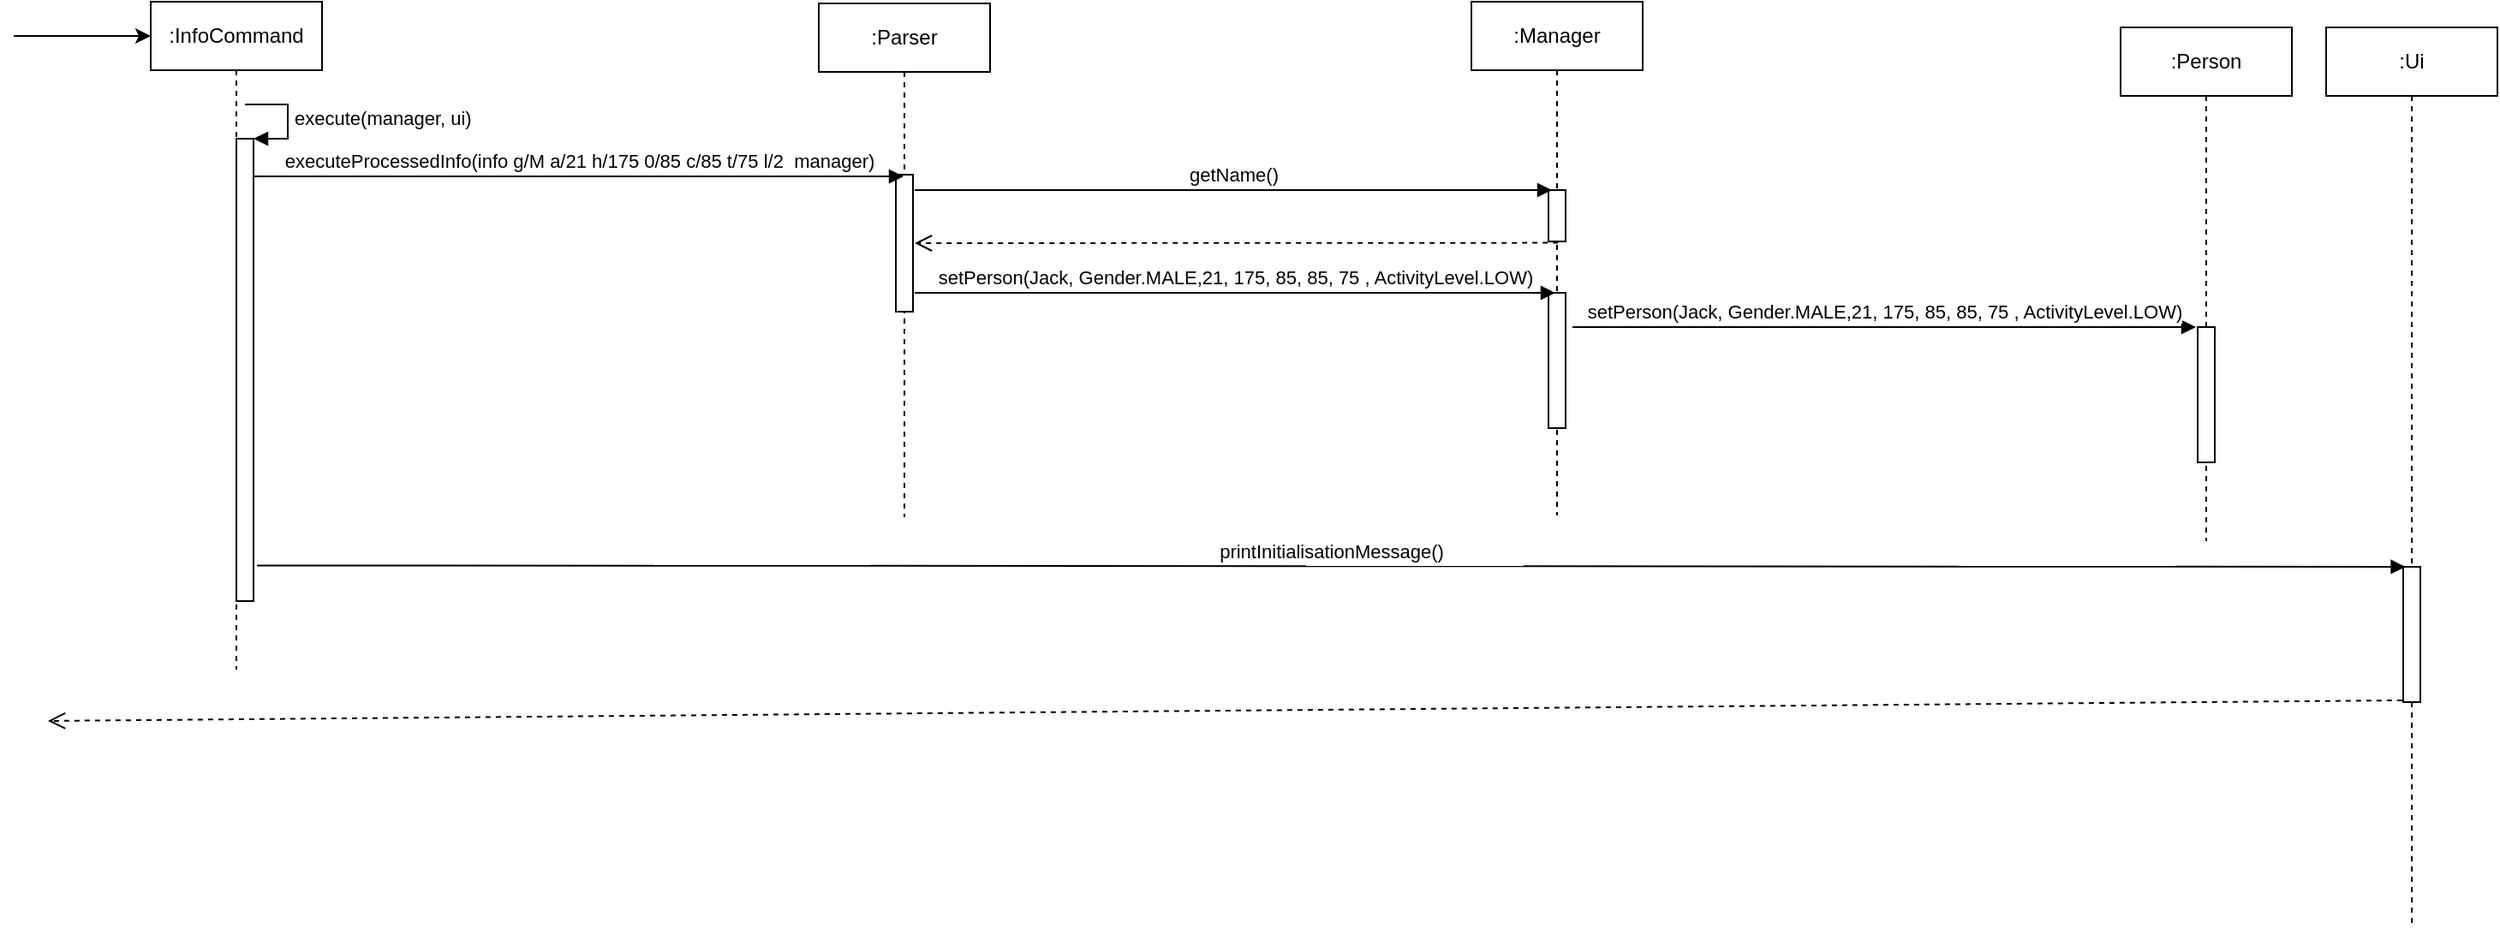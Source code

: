 <mxfile version="13.8.5"><diagram id="83Qt1jdjqzZvLmfLX6Y3" name="Page-1"><mxGraphModel dx="2032" dy="946" grid="1" gridSize="10" guides="1" tooltips="1" connect="1" arrows="1" fold="1" page="1" pageScale="1" pageWidth="850" pageHeight="1100" math="0" shadow="0"><root><mxCell id="0"/><mxCell id="1" parent="0"/><mxCell id="kJxpvwy21gCW0ZHJK2FK-27" value=":InfoCommand" style="shape=umlLifeline;perimeter=lifelinePerimeter;whiteSpace=wrap;html=1;container=1;collapsible=0;recursiveResize=0;outlineConnect=0;" parent="1" vertex="1"><mxGeometry x="90" y="460" width="100" height="390" as="geometry"/></mxCell><mxCell id="kJxpvwy21gCW0ZHJK2FK-28" value="" style="html=1;points=[];perimeter=orthogonalPerimeter;" parent="kJxpvwy21gCW0ZHJK2FK-27" vertex="1"><mxGeometry x="50" y="80" width="10" height="270" as="geometry"/></mxCell><mxCell id="kJxpvwy21gCW0ZHJK2FK-29" value="execute(manager, ui)" style="edgeStyle=orthogonalEdgeStyle;html=1;align=left;spacingLeft=2;endArrow=block;rounded=0;entryX=1;entryY=0;" parent="kJxpvwy21gCW0ZHJK2FK-27" target="kJxpvwy21gCW0ZHJK2FK-28" edge="1"><mxGeometry relative="1" as="geometry"><mxPoint x="55" y="60" as="sourcePoint"/><Array as="points"><mxPoint x="80" y="60"/></Array></mxGeometry></mxCell><mxCell id="kJxpvwy21gCW0ZHJK2FK-30" value=":Parser" style="shape=umlLifeline;perimeter=lifelinePerimeter;whiteSpace=wrap;html=1;container=1;collapsible=0;recursiveResize=0;outlineConnect=0;" parent="1" vertex="1"><mxGeometry x="480" y="461" width="100" height="300" as="geometry"/></mxCell><mxCell id="kJxpvwy21gCW0ZHJK2FK-31" value="" style="html=1;points=[];perimeter=orthogonalPerimeter;" parent="kJxpvwy21gCW0ZHJK2FK-30" vertex="1"><mxGeometry x="45" y="100" width="10" height="80" as="geometry"/></mxCell><mxCell id="kJxpvwy21gCW0ZHJK2FK-32" value="executeProcessedInfo(info g/M a/21 h/175 0/85 c/85 t/75 l/2&amp;nbsp; manager)" style="html=1;verticalAlign=bottom;endArrow=block;" parent="1" target="kJxpvwy21gCW0ZHJK2FK-30" edge="1"><mxGeometry width="80" relative="1" as="geometry"><mxPoint x="150" y="562" as="sourcePoint"/><mxPoint x="310" y="562" as="targetPoint"/></mxGeometry></mxCell><mxCell id="kJxpvwy21gCW0ZHJK2FK-33" value="printInitialisationMessage()" style="html=1;verticalAlign=bottom;endArrow=block;exitX=1.2;exitY=0.923;exitDx=0;exitDy=0;exitPerimeter=0;" parent="1" source="kJxpvwy21gCW0ZHJK2FK-28" edge="1"><mxGeometry width="80" relative="1" as="geometry"><mxPoint x="150" y="780" as="sourcePoint"/><mxPoint x="1406.3" y="790" as="targetPoint"/></mxGeometry></mxCell><mxCell id="kJxpvwy21gCW0ZHJK2FK-34" value=":Ui" style="shape=umlLifeline;perimeter=lifelinePerimeter;whiteSpace=wrap;html=1;container=1;collapsible=0;recursiveResize=0;outlineConnect=0;" parent="1" vertex="1"><mxGeometry x="1360" y="475" width="100" height="525" as="geometry"/></mxCell><mxCell id="kJxpvwy21gCW0ZHJK2FK-35" value="" style="html=1;points=[];perimeter=orthogonalPerimeter;" parent="kJxpvwy21gCW0ZHJK2FK-34" vertex="1"><mxGeometry x="45" y="315" width="10" height="79" as="geometry"/></mxCell><mxCell id="kJxpvwy21gCW0ZHJK2FK-38" value="" style="html=1;verticalAlign=bottom;endArrow=open;dashed=1;endSize=8;exitX=-0.06;exitY=0.987;exitDx=0;exitDy=0;exitPerimeter=0;" parent="1" edge="1" source="kJxpvwy21gCW0ZHJK2FK-35"><mxGeometry relative="1" as="geometry"><mxPoint x="669.6" y="748.8" as="sourcePoint"/><mxPoint x="30" y="880" as="targetPoint"/></mxGeometry></mxCell><mxCell id="kJxpvwy21gCW0ZHJK2FK-39" value="" style="endArrow=classic;html=1;" parent="1" edge="1"><mxGeometry width="50" height="50" relative="1" as="geometry"><mxPoint x="10" y="480" as="sourcePoint"/><mxPoint x="90" y="480" as="targetPoint"/><Array as="points"><mxPoint x="10" y="480"/></Array></mxGeometry></mxCell><mxCell id="4_JOXEQKoQVnHDMCLdsI-1" value=":Manager" style="shape=umlLifeline;perimeter=lifelinePerimeter;whiteSpace=wrap;html=1;container=1;collapsible=0;recursiveResize=0;outlineConnect=0;" vertex="1" parent="1"><mxGeometry x="861" y="460" width="100" height="300" as="geometry"/></mxCell><mxCell id="4_JOXEQKoQVnHDMCLdsI-2" value="" style="html=1;points=[];perimeter=orthogonalPerimeter;" vertex="1" parent="4_JOXEQKoQVnHDMCLdsI-1"><mxGeometry x="45" y="110" width="10" height="30" as="geometry"/></mxCell><mxCell id="4_JOXEQKoQVnHDMCLdsI-6" value="" style="html=1;points=[];perimeter=orthogonalPerimeter;" vertex="1" parent="4_JOXEQKoQVnHDMCLdsI-1"><mxGeometry x="45" y="170" width="10" height="79" as="geometry"/></mxCell><mxCell id="4_JOXEQKoQVnHDMCLdsI-3" value="setPerson(Jack, Gender.MALE,21, 175, 85, 85, 75 , ActivityLevel.LOW)" style="html=1;verticalAlign=bottom;endArrow=block;" edge="1" parent="1"><mxGeometry width="80" relative="1" as="geometry"><mxPoint x="536" y="630" as="sourcePoint"/><mxPoint x="910" y="630" as="targetPoint"/></mxGeometry></mxCell><mxCell id="4_JOXEQKoQVnHDMCLdsI-4" value="getName()" style="html=1;verticalAlign=bottom;endArrow=block;entryX=0.5;entryY=0.2;entryDx=0;entryDy=0;entryPerimeter=0;" edge="1" parent="1"><mxGeometry width="80" relative="1" as="geometry"><mxPoint x="536" y="570" as="sourcePoint"/><mxPoint x="908" y="570" as="targetPoint"/></mxGeometry></mxCell><mxCell id="4_JOXEQKoQVnHDMCLdsI-5" value="" style="html=1;verticalAlign=bottom;endArrow=open;dashed=1;endSize=8;exitX=-0.04;exitY=0.796;exitDx=0;exitDy=0;exitPerimeter=0;" edge="1" parent="1"><mxGeometry relative="1" as="geometry"><mxPoint x="911.6" y="600.8" as="sourcePoint"/><mxPoint x="536" y="601" as="targetPoint"/></mxGeometry></mxCell><mxCell id="4_JOXEQKoQVnHDMCLdsI-7" value=":Person" style="shape=umlLifeline;perimeter=lifelinePerimeter;whiteSpace=wrap;html=1;container=1;collapsible=0;recursiveResize=0;outlineConnect=0;" vertex="1" parent="1"><mxGeometry x="1240" y="475" width="100" height="300" as="geometry"/></mxCell><mxCell id="4_JOXEQKoQVnHDMCLdsI-9" value="" style="html=1;points=[];perimeter=orthogonalPerimeter;" vertex="1" parent="4_JOXEQKoQVnHDMCLdsI-7"><mxGeometry x="45" y="175" width="10" height="79" as="geometry"/></mxCell><mxCell id="4_JOXEQKoQVnHDMCLdsI-10" value="setPerson(Jack, Gender.MALE,21, 175, 85, 85, 75 , ActivityLevel.LOW)" style="html=1;verticalAlign=bottom;endArrow=block;" edge="1" parent="1"><mxGeometry width="80" relative="1" as="geometry"><mxPoint x="920" y="650" as="sourcePoint"/><mxPoint x="1284" y="650" as="targetPoint"/></mxGeometry></mxCell></root></mxGraphModel></diagram></mxfile>
